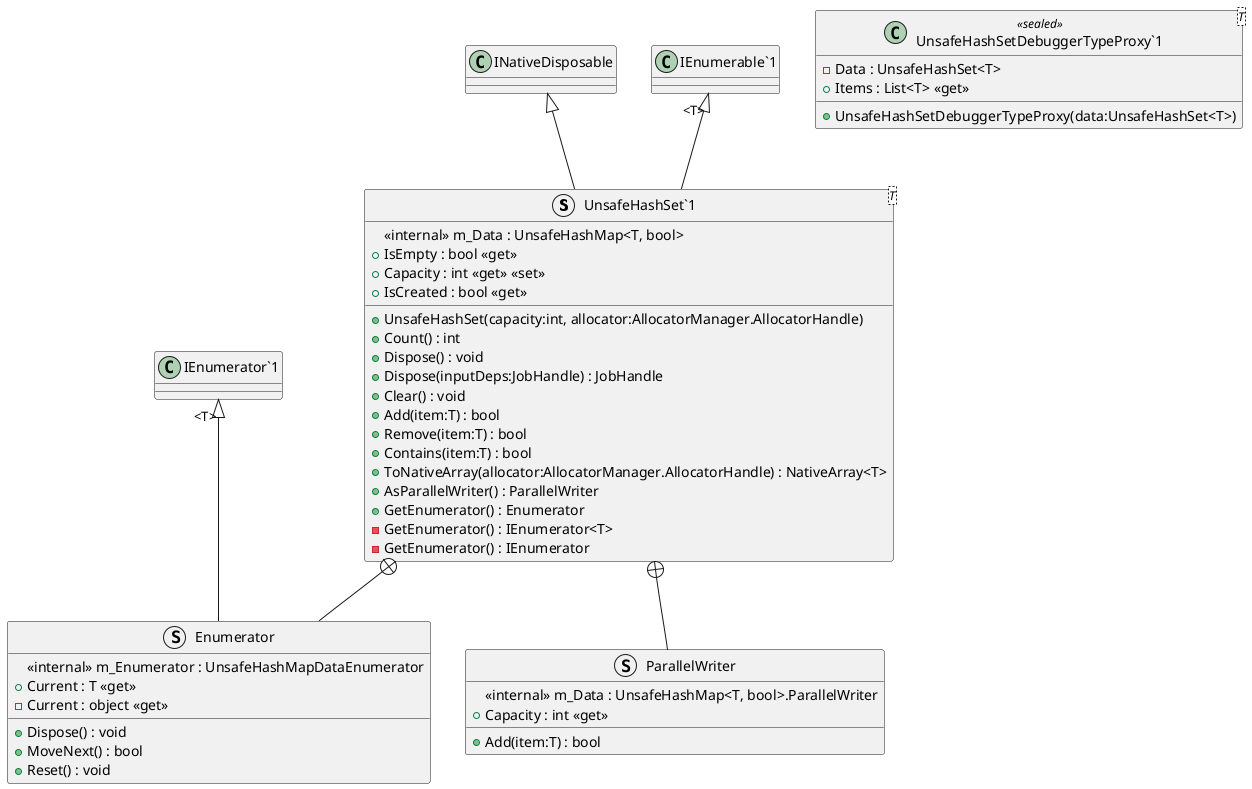 @startuml
struct "UnsafeHashSet`1"<T> {
    <<internal>> m_Data : UnsafeHashMap<T, bool>
    + UnsafeHashSet(capacity:int, allocator:AllocatorManager.AllocatorHandle)
    + IsEmpty : bool <<get>>
    + Count() : int
    + Capacity : int <<get>> <<set>>
    + IsCreated : bool <<get>>
    + Dispose() : void
    + Dispose(inputDeps:JobHandle) : JobHandle
    + Clear() : void
    + Add(item:T) : bool
    + Remove(item:T) : bool
    + Contains(item:T) : bool
    + ToNativeArray(allocator:AllocatorManager.AllocatorHandle) : NativeArray<T>
    + AsParallelWriter() : ParallelWriter
    + GetEnumerator() : Enumerator
    - GetEnumerator() : IEnumerator<T>
    - GetEnumerator() : IEnumerator
}
class "UnsafeHashSetDebuggerTypeProxy`1"<T> <<sealed>> {
    - Data : UnsafeHashSet<T>
    + UnsafeHashSetDebuggerTypeProxy(data:UnsafeHashSet<T>)
    + Items : List<T> <<get>>
}
struct ParallelWriter {
    <<internal>> m_Data : UnsafeHashMap<T, bool>.ParallelWriter
    + Capacity : int <<get>>
    + Add(item:T) : bool
}
struct Enumerator {
    <<internal>> m_Enumerator : UnsafeHashMapDataEnumerator
    + Dispose() : void
    + MoveNext() : bool
    + Reset() : void
    + Current : T <<get>>
    - Current : object <<get>>
}
INativeDisposable <|-- "UnsafeHashSet`1"
"IEnumerable`1" "<T>" <|-- "UnsafeHashSet`1"
"UnsafeHashSet`1" +-- ParallelWriter
"UnsafeHashSet`1" +-- Enumerator
"IEnumerator`1" "<T>" <|-- Enumerator
@enduml
